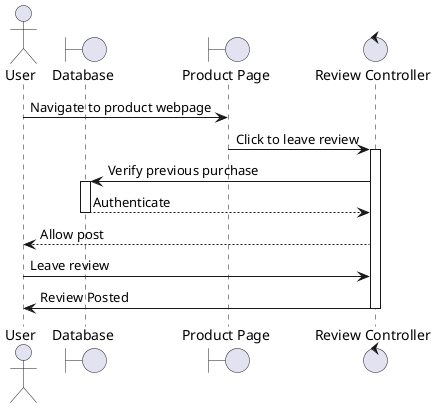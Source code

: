 @startuml Product_Review

actor User

boundary "Database" as db
boundary "Product Page" as prod_page
control "Review Controller" as review

User -> prod_page: Navigate to product webpage
prod_page -> review: Click to leave review
activate review
review -> db: Verify previous purchase
activate db
db --> review: Authenticate
deactivate db
review --> User: Allow post
User -> review: Leave review
review -> User: Review Posted
deactivate review

@enduml